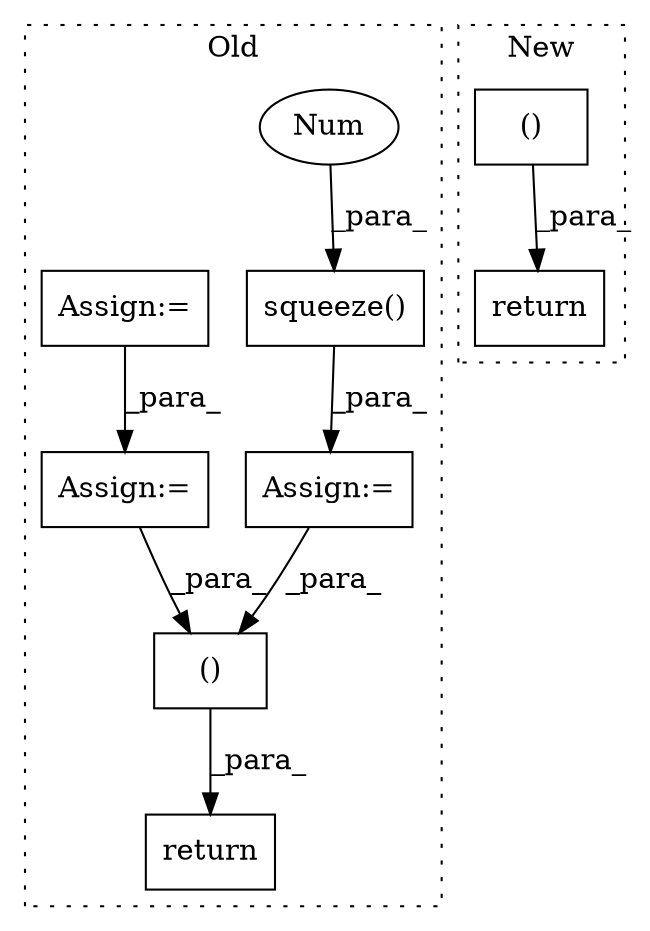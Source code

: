 digraph G {
subgraph cluster0 {
1 [label="squeeze()" a="75" s="18992,19006" l="13,1" shape="box"];
3 [label="Num" a="76" s="19005" l="1" shape="ellipse"];
4 [label="Assign:=" a="68" s="18988" l="3" shape="box"];
6 [label="return" a="93" s="19641" l="7" shape="box"];
7 [label="()" a="54" s="19652" l="20" shape="box"];
8 [label="Assign:=" a="68" s="19451" l="3" shape="box"];
9 [label="Assign:=" a="68" s="19526" l="3" shape="box"];
label = "Old";
style="dotted";
}
subgraph cluster1 {
2 [label="()" a="54" s="18486" l="15" shape="box"];
5 [label="return" a="93" s="18475" l="7" shape="box"];
label = "New";
style="dotted";
}
1 -> 4 [label="_para_"];
2 -> 5 [label="_para_"];
3 -> 1 [label="_para_"];
4 -> 7 [label="_para_"];
7 -> 6 [label="_para_"];
8 -> 9 [label="_para_"];
9 -> 7 [label="_para_"];
}